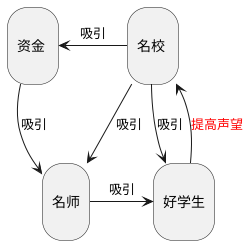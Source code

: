 @startuml

skinparam agent {
    roundCorner 40
}


agent "\n名校 \n" as 名校
agent "\n资金 \n" as 资金
agent "\n名师\n" as 名师
agent "\n好学生\n" as 好学生

名校 -left-> 资金 : 吸引
名校 -down-> 名师 : 吸引
资金 -down-> 名师 : 吸引

名校 -down-> 好学生 : 吸引
名师 -right-> 好学生 : 吸引


好学生 -up-> 名校: <font color=red>提高声望


@enduml

